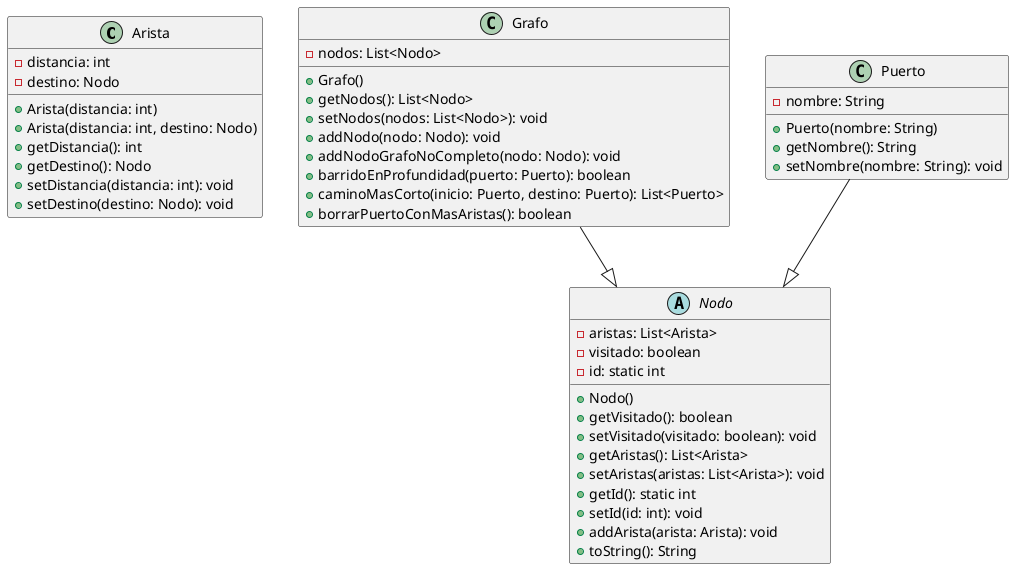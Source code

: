 @startuml

class Arista {
    - distancia: int
    - destino: Nodo
    + Arista(distancia: int)
    + Arista(distancia: int, destino: Nodo)
    + getDistancia(): int
    + getDestino(): Nodo
    + setDistancia(distancia: int): void
    + setDestino(destino: Nodo): void
}

abstract class Nodo {
    - aristas: List<Arista>
    - visitado: boolean
    - id: static int
    + Nodo()
    + getVisitado(): boolean
    + setVisitado(visitado: boolean): void
    + getAristas(): List<Arista>
    + setAristas(aristas: List<Arista>): void
    + getId(): static int
    + setId(id: int): void
    + addArista(arista: Arista): void
    + toString(): String
}

class Grafo {
    - nodos: List<Nodo>
    + Grafo()
    + getNodos(): List<Nodo>
    + setNodos(nodos: List<Nodo>): void
    + addNodo(nodo: Nodo): void
    + addNodoGrafoNoCompleto(nodo: Nodo): void
    + barridoEnProfundidad(puerto: Puerto): boolean
    + caminoMasCorto(inicio: Puerto, destino: Puerto): List<Puerto>
    + borrarPuertoConMasAristas(): boolean
}

class Puerto {
    - nombre: String
    + Puerto(nombre: String)
    + getNombre(): String
    + setNombre(nombre: String): void
}

Grafo --|> Nodo
Puerto --|> Nodo

@enduml
